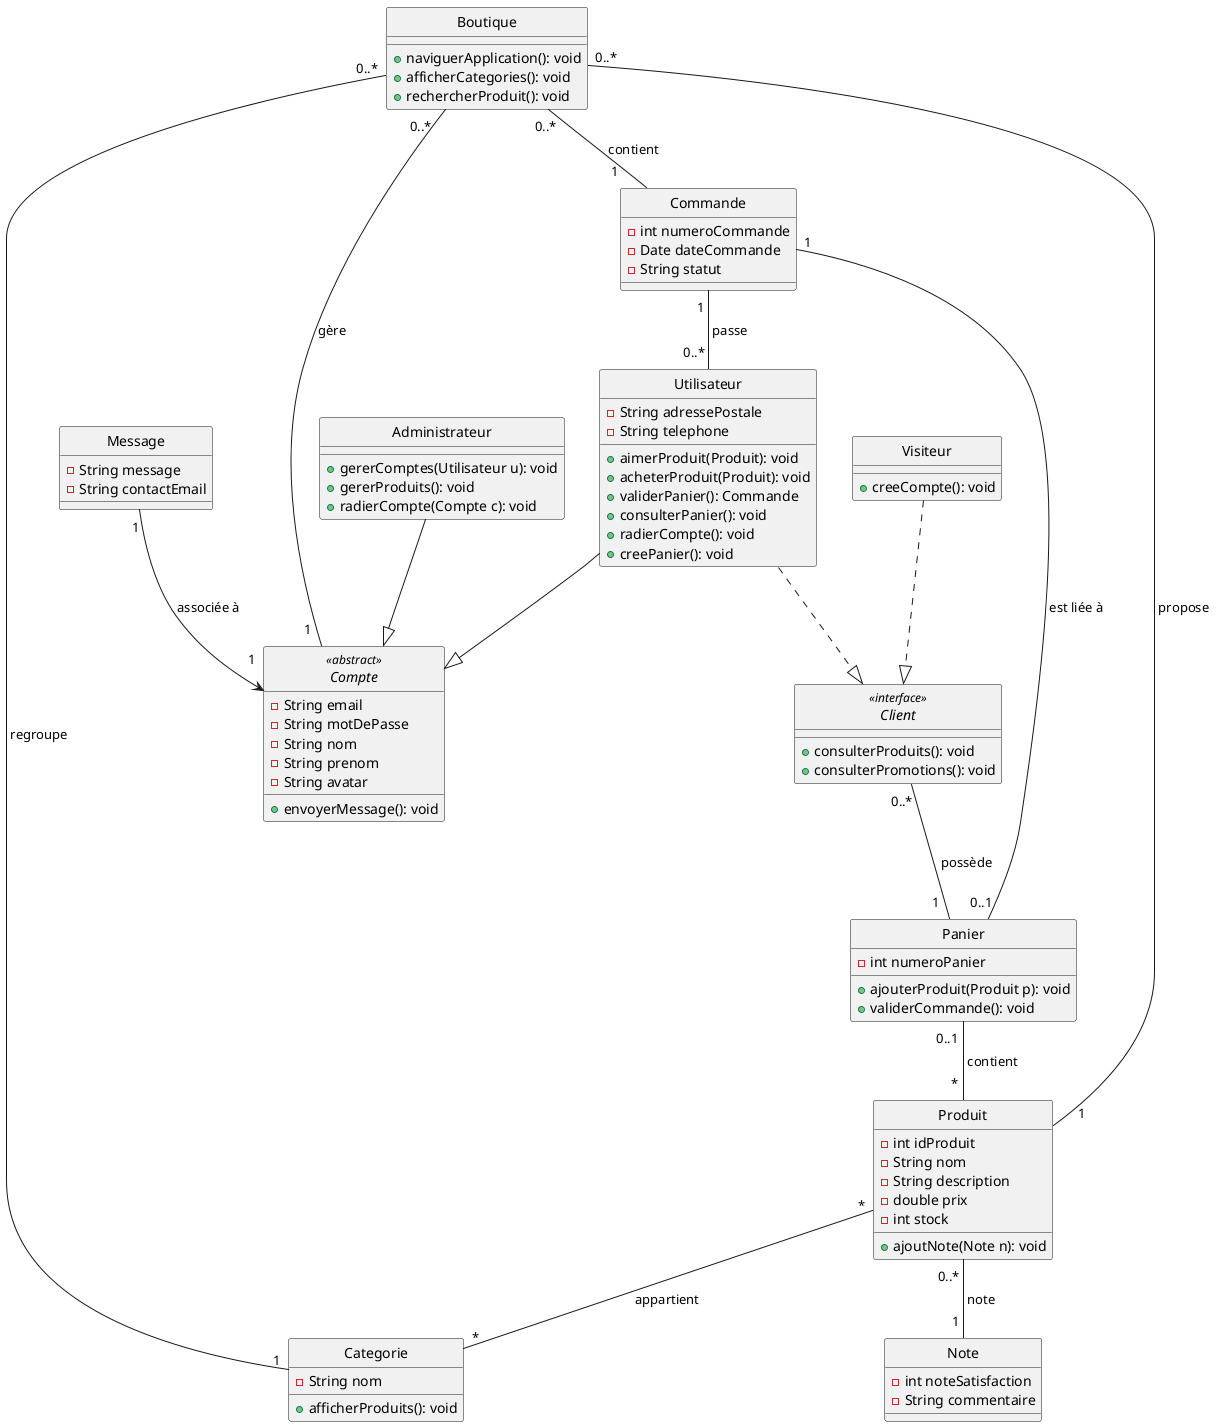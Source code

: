 @startuml
hide circle

class Boutique {
    + naviguerApplication(): void
    + afficherCategories(): void
    + rechercherProduit(): void
}

abstract class Compte <<abstract>> {
    - String email
    - String motDePasse
    - String nom
    - String prenom
    - String avatar
    + envoyerMessage(): void
}

interface Client <<interface>>{
    + consulterProduits(): void
    + consulterPromotions(): void
}

class Utilisateur {
    - String adressePostale
    - String telephone
    + aimerProduit(Produit): void
    + acheterProduit(Produit): void
    + validerPanier(): Commande
    + consulterPanier(): void
    + radierCompte(): void
    + creePanier(): void
}

class Visiteur {
    + creeCompte(): void
}

class Administrateur {
    + gererComptes(Utilisateur u): void
    + gererProduits(): void
    + radierCompte(Compte c): void
}

class Produit {
    - int idProduit
    - String nom
    - String description
    - double prix
    - int stock
    + ajoutNote(Note n): void
}

class Commande {
    - int numeroCommande
    - Date dateCommande
    - String statut
}

class Panier {
    - int numeroPanier
    + ajouterProduit(Produit p): void
    + validerCommande(): void
}

class Categorie {
    - String nom
    + afficherProduits(): void
}

'------------------------------------------------
'Relations

class Note {
    - int noteSatisfaction
    - String commentaire
}

class Message {
    - String message
    - String contactEmail
}

'------------------------------------------------
' Noms d'associations
'Y a des espaces pour aligner les noms

' Boutique gère plusieurs comptes
Boutique "0..*  " -- "1  " Compte : "gère"

' Boutique contient plusieurs commandes
Boutique "0..*" -- "1     " Commande : " contient"

' Boutique regroupe plusieurs catégories
Boutique "0..*" -- "1" Categorie : " regroupe"

' Boutique propose plusieurs produits
Boutique "0..*" -- "     1" Produit : " propose"

' Héritage / spécialisation
Administrateur --|> Compte
Utilisateur --|> Compte

' Implémentation de l'interface Client
Visiteur ..|> Client
Utilisateur ..|> Client

' Un produit peut appartenir à plusieurs catégories, et vice versa
Produit "*" -- "*" Categorie : "appartient"

' Un panier (0..1) peut contenir plusieurs produits
Panier "0..1 " -- "\t* " Produit : " contient"

' Une commande (1) est liée à un panier (0..1)
Commande "1" -- "0..1" Panier : " est liée à"

' Une commande est passée par plusieurs utilisateurs éventuels (ou un)
Commande "1 " -- "0..* " Utilisateur : " passe"

' Un client possède un ou plusieurs paniers
Client "0..*" -- "1  " Panier : "possède\n"

' Plusieurs notes pour un même produit
Produit "0..* " -- "1 " Note : " note"

' Un compte est lié à une messagerie
Message "1" --> "1\n" Compte : "associée à"

@enduml
